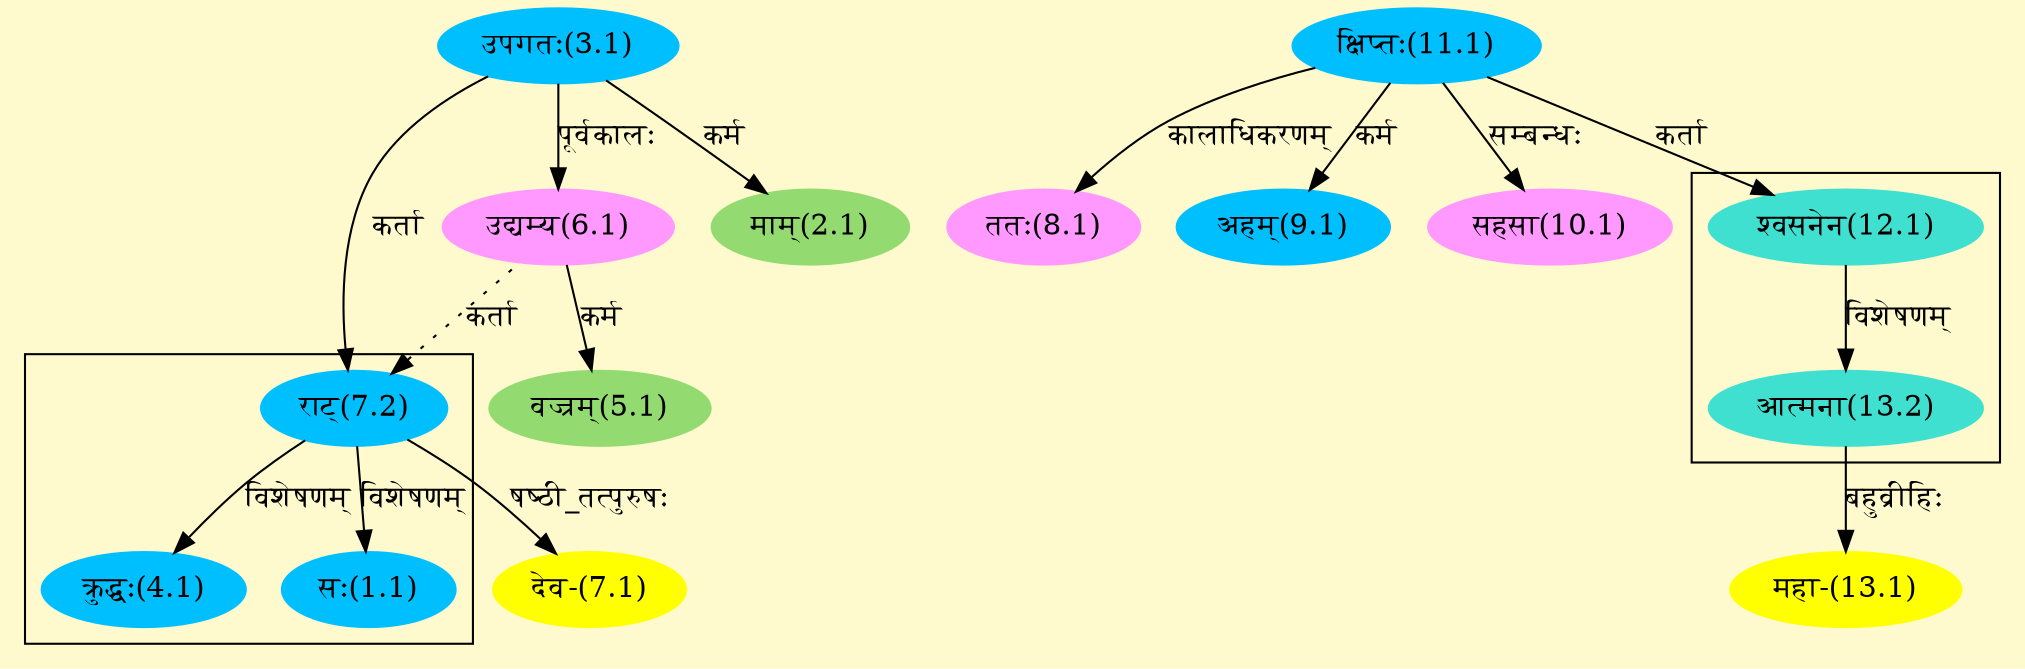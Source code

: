 digraph G{
rankdir=BT;
 compound=true;
 bgcolor="lemonchiffon1";

subgraph cluster_1{
Node1_1 [style=filled, color="#00BFFF" label = "सः(1.1)"]
Node7_2 [style=filled, color="#00BFFF" label = "राट्(7.2)"]
Node4_1 [style=filled, color="#00BFFF" label = "क्रुद्धः(4.1)"]

}

subgraph cluster_2{
Node13_2 [style=filled, color="#40E0D0" label = "आत्मना(13.2)"]
Node12_1 [style=filled, color="#40E0D0" label = "श्वसनेन(12.1)"]

}
Node2_1 [style=filled, color="#93DB70" label = "माम्(2.1)"]
Node3_1 [style=filled, color="#00BFFF" label = "उपगतः(3.1)"]
Node5_1 [style=filled, color="#93DB70" label = "वज्रम्(5.1)"]
Node6_1 [style=filled, color="#FF99FF" label = "उद्यम्य(6.1)"]
Node7_1 [style=filled, color="#FFFF00" label = "देव-(7.1)"]
Node7_2 [style=filled, color="#00BFFF" label = "राट्(7.2)"]
Node8_1 [style=filled, color="#FF99FF" label = "ततः(8.1)"]
Node11_1 [style=filled, color="#00BFFF" label = "क्षिप्तः(11.1)"]
Node9_1 [style=filled, color="#00BFFF" label = "अहम्(9.1)"]
Node10_1 [style=filled, color="#FF99FF" label = "सहसा(10.1)"]
Node12_1 [style=filled, color="#40E0D0" label = "श्वसनेन(12.1)"]
Node13_1 [style=filled, color="#FFFF00" label = "महा-(13.1)"]
Node13_2 [style=filled, color="#40E0D0" label = "आत्मना(13.2)"]
/* Start of Relations section */

Node1_1 -> Node7_2 [  label="विशेषणम्"  dir="back" ]
Node2_1 -> Node3_1 [  label="कर्म"  dir="back" ]
Node4_1 -> Node7_2 [  label="विशेषणम्"  dir="back" ]
Node5_1 -> Node6_1 [  label="कर्म"  dir="back" ]
Node6_1 -> Node3_1 [  label="पूर्वकालः"  dir="back" ]
Node7_1 -> Node7_2 [  label="षष्ठी_तत्पुरुषः"  dir="back" ]
Node7_2 -> Node3_1 [  label="कर्ता"  dir="back" ]
Node7_2 -> Node6_1 [ style=dotted label="कर्ता"  dir="back" ]
Node8_1 -> Node11_1 [  label="कालाधिकरणम्"  dir="back" ]
Node9_1 -> Node11_1 [  label="कर्म"  dir="back" ]
Node10_1 -> Node11_1 [  label="सम्बन्धः"  dir="back" ]
Node12_1 -> Node11_1 [  label="कर्ता"  dir="back" ]
Node13_1 -> Node13_2 [  label="बहुव्रीहिः"  dir="back" ]
Node13_2 -> Node12_1 [  label="विशेषणम्"  dir="back" ]
}
